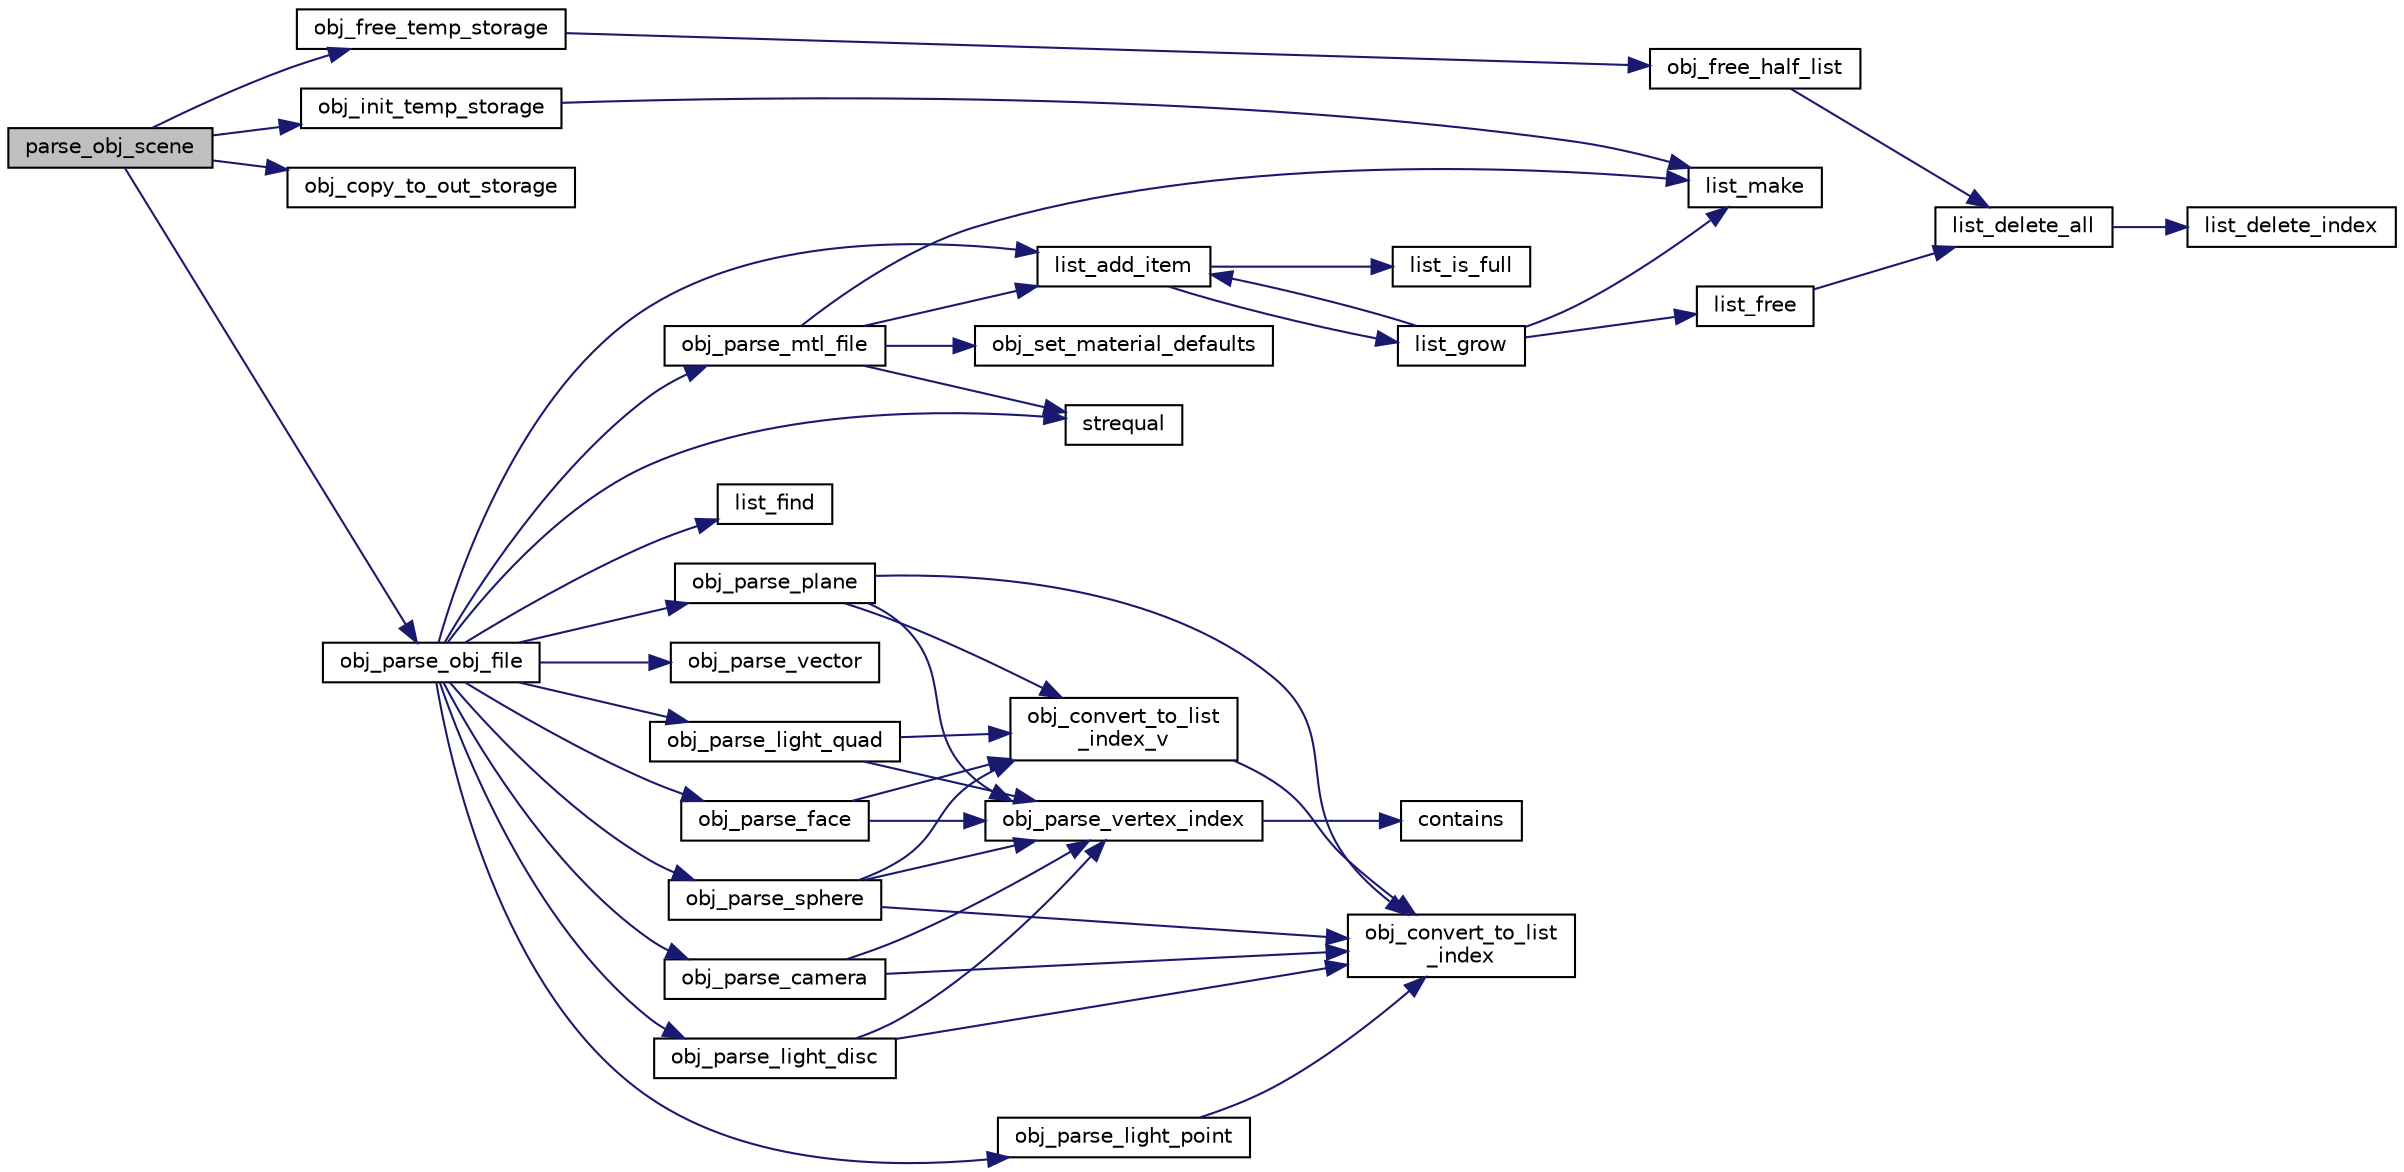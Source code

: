 digraph "parse_obj_scene"
{
  edge [fontname="Helvetica",fontsize="10",labelfontname="Helvetica",labelfontsize="10"];
  node [fontname="Helvetica",fontsize="10",shape=record];
  rankdir="LR";
  Node1 [label="parse_obj_scene",height=0.2,width=0.4,color="black", fillcolor="grey75", style="filled" fontcolor="black"];
  Node1 -> Node2 [color="midnightblue",fontsize="10",style="solid"];
  Node2 [label="obj_init_temp_storage",height=0.2,width=0.4,color="black", fillcolor="white", style="filled",URL="$obj__parser_8cpp.html#a4edb8c9bf78cccb7e6dadca7b9385918"];
  Node2 -> Node3 [color="midnightblue",fontsize="10",style="solid"];
  Node3 [label="list_make",height=0.2,width=0.4,color="black", fillcolor="white", style="filled",URL="$list_8cpp.html#a3e209c08118e7372be7a2a17e4c7da84"];
  Node1 -> Node4 [color="midnightblue",fontsize="10",style="solid"];
  Node4 [label="obj_parse_obj_file",height=0.2,width=0.4,color="black", fillcolor="white", style="filled",URL="$obj__parser_8cpp.html#a8d8a0f7da63815420d8e6fa78bd820d5"];
  Node4 -> Node5 [color="midnightblue",fontsize="10",style="solid"];
  Node5 [label="strequal",height=0.2,width=0.4,color="black", fillcolor="white", style="filled",URL="$string__extra_8cpp.html#a2e4c86fda5f9bca33560fdb203ddb4d6"];
  Node4 -> Node6 [color="midnightblue",fontsize="10",style="solid"];
  Node6 [label="list_add_item",height=0.2,width=0.4,color="black", fillcolor="white", style="filled",URL="$list_8cpp.html#a70152164fde596bd03c6659b1312cad9"];
  Node6 -> Node7 [color="midnightblue",fontsize="10",style="solid"];
  Node7 [label="list_is_full",height=0.2,width=0.4,color="black", fillcolor="white", style="filled",URL="$list_8cpp.html#a8cb975f75e8368843679eef819bf3411"];
  Node6 -> Node8 [color="midnightblue",fontsize="10",style="solid"];
  Node8 [label="list_grow",height=0.2,width=0.4,color="black", fillcolor="white", style="filled",URL="$list_8cpp.html#a7b5b2552eb48045e21a9604c352495f3"];
  Node8 -> Node3 [color="midnightblue",fontsize="10",style="solid"];
  Node8 -> Node6 [color="midnightblue",fontsize="10",style="solid"];
  Node8 -> Node9 [color="midnightblue",fontsize="10",style="solid"];
  Node9 [label="list_free",height=0.2,width=0.4,color="black", fillcolor="white", style="filled",URL="$list_8cpp.html#a71fb06615f2fcabad215b107af43d1c3"];
  Node9 -> Node10 [color="midnightblue",fontsize="10",style="solid"];
  Node10 [label="list_delete_all",height=0.2,width=0.4,color="black", fillcolor="white", style="filled",URL="$list_8cpp.html#aa324cc75820e2e5835b20d58c25afaeb"];
  Node10 -> Node11 [color="midnightblue",fontsize="10",style="solid"];
  Node11 [label="list_delete_index",height=0.2,width=0.4,color="black", fillcolor="white", style="filled",URL="$list_8cpp.html#a3f4a9bc319227ff077e7d74343e9950a"];
  Node4 -> Node12 [color="midnightblue",fontsize="10",style="solid"];
  Node12 [label="obj_parse_vector",height=0.2,width=0.4,color="black", fillcolor="white", style="filled",URL="$obj__parser_8cpp.html#a2ea776ab46cfb28754911d3e34d7b279"];
  Node4 -> Node13 [color="midnightblue",fontsize="10",style="solid"];
  Node13 [label="obj_parse_face",height=0.2,width=0.4,color="black", fillcolor="white", style="filled",URL="$obj__parser_8cpp.html#ae66a2a73524902a148fe2d1deeb046f1"];
  Node13 -> Node14 [color="midnightblue",fontsize="10",style="solid"];
  Node14 [label="obj_parse_vertex_index",height=0.2,width=0.4,color="black", fillcolor="white", style="filled",URL="$obj__parser_8cpp.html#acb9a36ae10397e724947386275479582"];
  Node14 -> Node15 [color="midnightblue",fontsize="10",style="solid"];
  Node15 [label="contains",height=0.2,width=0.4,color="black", fillcolor="white", style="filled",URL="$string__extra_8cpp.html#a5523cef9ef0e4b25efb9808d6d4bf913"];
  Node13 -> Node16 [color="midnightblue",fontsize="10",style="solid"];
  Node16 [label="obj_convert_to_list\l_index_v",height=0.2,width=0.4,color="black", fillcolor="white", style="filled",URL="$obj__parser_8cpp.html#afaf1261b9271ddd207c27ec2a205b366"];
  Node16 -> Node17 [color="midnightblue",fontsize="10",style="solid"];
  Node17 [label="obj_convert_to_list\l_index",height=0.2,width=0.4,color="black", fillcolor="white", style="filled",URL="$obj__parser_8cpp.html#a7f60512604fa0b69f6b497a58b219e7a"];
  Node4 -> Node18 [color="midnightblue",fontsize="10",style="solid"];
  Node18 [label="obj_parse_sphere",height=0.2,width=0.4,color="black", fillcolor="white", style="filled",URL="$obj__parser_8cpp.html#af28c38aecd612a587a065f7c2ad44562"];
  Node18 -> Node14 [color="midnightblue",fontsize="10",style="solid"];
  Node18 -> Node16 [color="midnightblue",fontsize="10",style="solid"];
  Node18 -> Node17 [color="midnightblue",fontsize="10",style="solid"];
  Node4 -> Node19 [color="midnightblue",fontsize="10",style="solid"];
  Node19 [label="obj_parse_plane",height=0.2,width=0.4,color="black", fillcolor="white", style="filled",URL="$obj__parser_8cpp.html#a28fde9588e207bbff92d8464243d1430"];
  Node19 -> Node14 [color="midnightblue",fontsize="10",style="solid"];
  Node19 -> Node16 [color="midnightblue",fontsize="10",style="solid"];
  Node19 -> Node17 [color="midnightblue",fontsize="10",style="solid"];
  Node4 -> Node20 [color="midnightblue",fontsize="10",style="solid"];
  Node20 [label="obj_parse_light_point",height=0.2,width=0.4,color="black", fillcolor="white", style="filled",URL="$obj__parser_8cpp.html#a7a8db7dbbcf7959c1be3fddf758977aa"];
  Node20 -> Node17 [color="midnightblue",fontsize="10",style="solid"];
  Node4 -> Node21 [color="midnightblue",fontsize="10",style="solid"];
  Node21 [label="obj_parse_light_disc",height=0.2,width=0.4,color="black", fillcolor="white", style="filled",URL="$obj__parser_8cpp.html#aad43379fa9b437b730020be5c0b421f7"];
  Node21 -> Node14 [color="midnightblue",fontsize="10",style="solid"];
  Node21 -> Node17 [color="midnightblue",fontsize="10",style="solid"];
  Node4 -> Node22 [color="midnightblue",fontsize="10",style="solid"];
  Node22 [label="obj_parse_light_quad",height=0.2,width=0.4,color="black", fillcolor="white", style="filled",URL="$obj__parser_8cpp.html#ab0b497c4672c66dee44ba5c1991fa2c7"];
  Node22 -> Node14 [color="midnightblue",fontsize="10",style="solid"];
  Node22 -> Node16 [color="midnightblue",fontsize="10",style="solid"];
  Node4 -> Node23 [color="midnightblue",fontsize="10",style="solid"];
  Node23 [label="obj_parse_camera",height=0.2,width=0.4,color="black", fillcolor="white", style="filled",URL="$obj__parser_8cpp.html#a08b3f9e43bf4f8afc344f7912e4c05f6"];
  Node23 -> Node14 [color="midnightblue",fontsize="10",style="solid"];
  Node23 -> Node17 [color="midnightblue",fontsize="10",style="solid"];
  Node4 -> Node24 [color="midnightblue",fontsize="10",style="solid"];
  Node24 [label="list_find",height=0.2,width=0.4,color="black", fillcolor="white", style="filled",URL="$list_8cpp.html#a1a5e2a8cd1b91d8ccda6a3c08b08ccdb"];
  Node4 -> Node25 [color="midnightblue",fontsize="10",style="solid"];
  Node25 [label="obj_parse_mtl_file",height=0.2,width=0.4,color="black", fillcolor="white", style="filled",URL="$obj__parser_8cpp.html#ae4faada8b9f5e14985f494f68e221f5e"];
  Node25 -> Node3 [color="midnightblue",fontsize="10",style="solid"];
  Node25 -> Node5 [color="midnightblue",fontsize="10",style="solid"];
  Node25 -> Node26 [color="midnightblue",fontsize="10",style="solid"];
  Node26 [label="obj_set_material_defaults",height=0.2,width=0.4,color="black", fillcolor="white", style="filled",URL="$obj__parser_8cpp.html#ab90672caea9cbbf47471f348910f00c1"];
  Node25 -> Node6 [color="midnightblue",fontsize="10",style="solid"];
  Node1 -> Node27 [color="midnightblue",fontsize="10",style="solid"];
  Node27 [label="obj_copy_to_out_storage",height=0.2,width=0.4,color="black", fillcolor="white", style="filled",URL="$obj__parser_8cpp.html#a5349c3d732155701fa77cdc613143296"];
  Node1 -> Node28 [color="midnightblue",fontsize="10",style="solid"];
  Node28 [label="obj_free_temp_storage",height=0.2,width=0.4,color="black", fillcolor="white", style="filled",URL="$obj__parser_8cpp.html#a6a1f3ae18a8488f015fa933f96bbb71e"];
  Node28 -> Node29 [color="midnightblue",fontsize="10",style="solid"];
  Node29 [label="obj_free_half_list",height=0.2,width=0.4,color="black", fillcolor="white", style="filled",URL="$obj__parser_8cpp.html#aa17836b81c5f61d55b9b29b005f41f51"];
  Node29 -> Node10 [color="midnightblue",fontsize="10",style="solid"];
}
